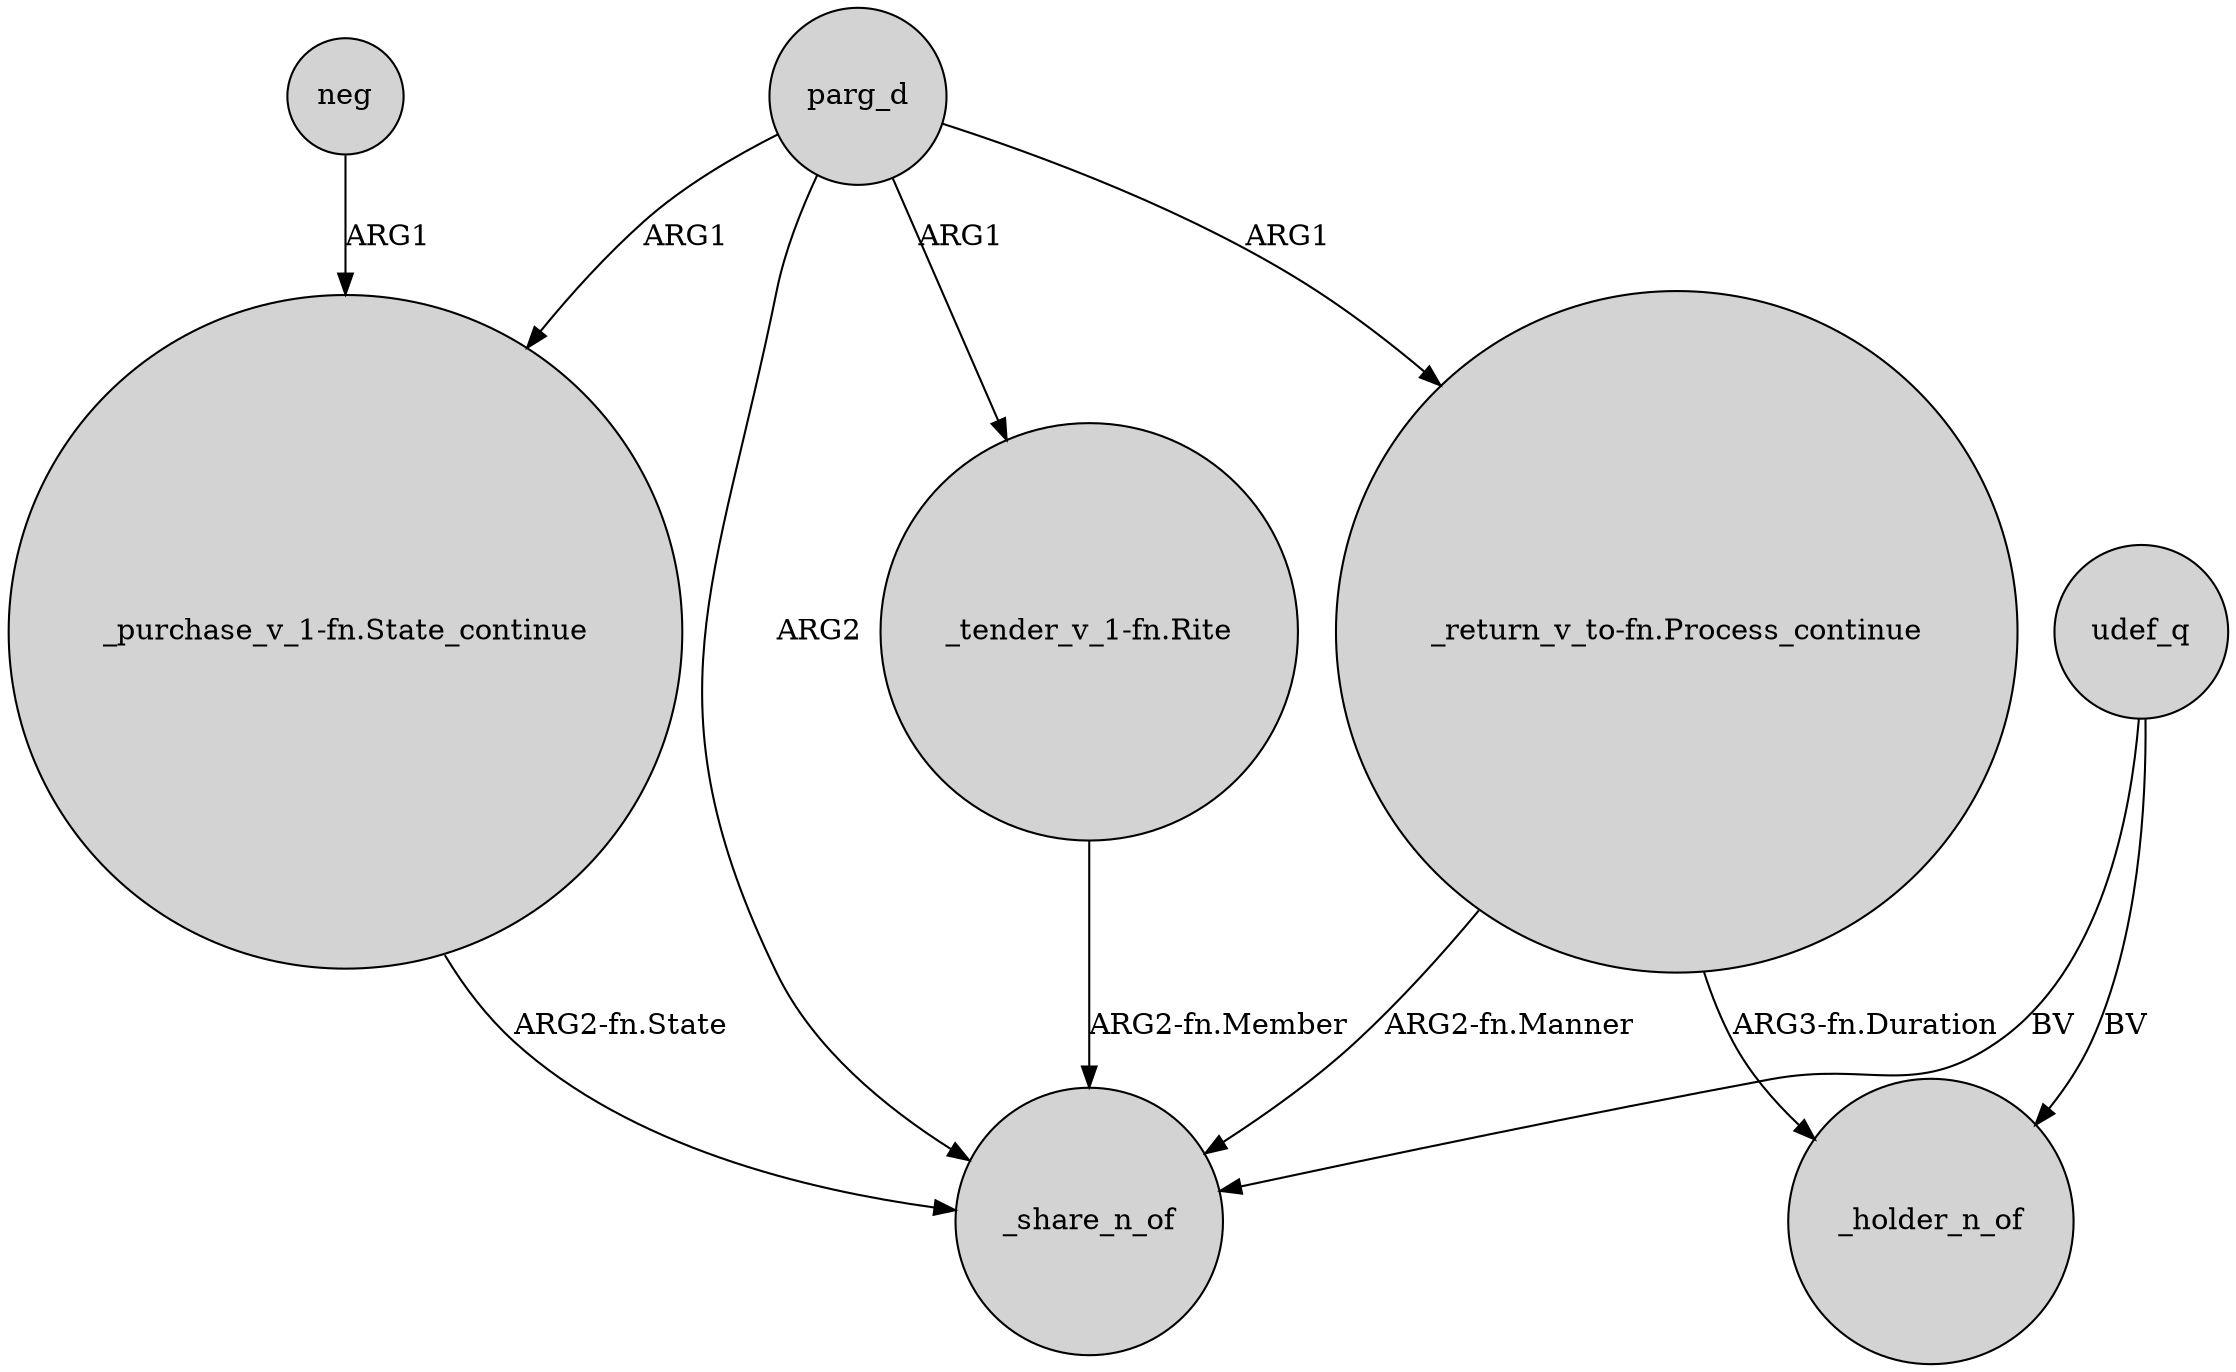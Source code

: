digraph {
	node [shape=circle style=filled]
	parg_d -> _share_n_of [label=ARG2]
	"_return_v_to-fn.Process_continue" -> _holder_n_of [label="ARG3-fn.Duration"]
	udef_q -> _holder_n_of [label=BV]
	"_return_v_to-fn.Process_continue" -> _share_n_of [label="ARG2-fn.Manner"]
	parg_d -> "_return_v_to-fn.Process_continue" [label=ARG1]
	udef_q -> _share_n_of [label=BV]
	"_tender_v_1-fn.Rite" -> _share_n_of [label="ARG2-fn.Member"]
	parg_d -> "_tender_v_1-fn.Rite" [label=ARG1]
	neg -> "_purchase_v_1-fn.State_continue" [label=ARG1]
	parg_d -> "_purchase_v_1-fn.State_continue" [label=ARG1]
	"_purchase_v_1-fn.State_continue" -> _share_n_of [label="ARG2-fn.State"]
}
